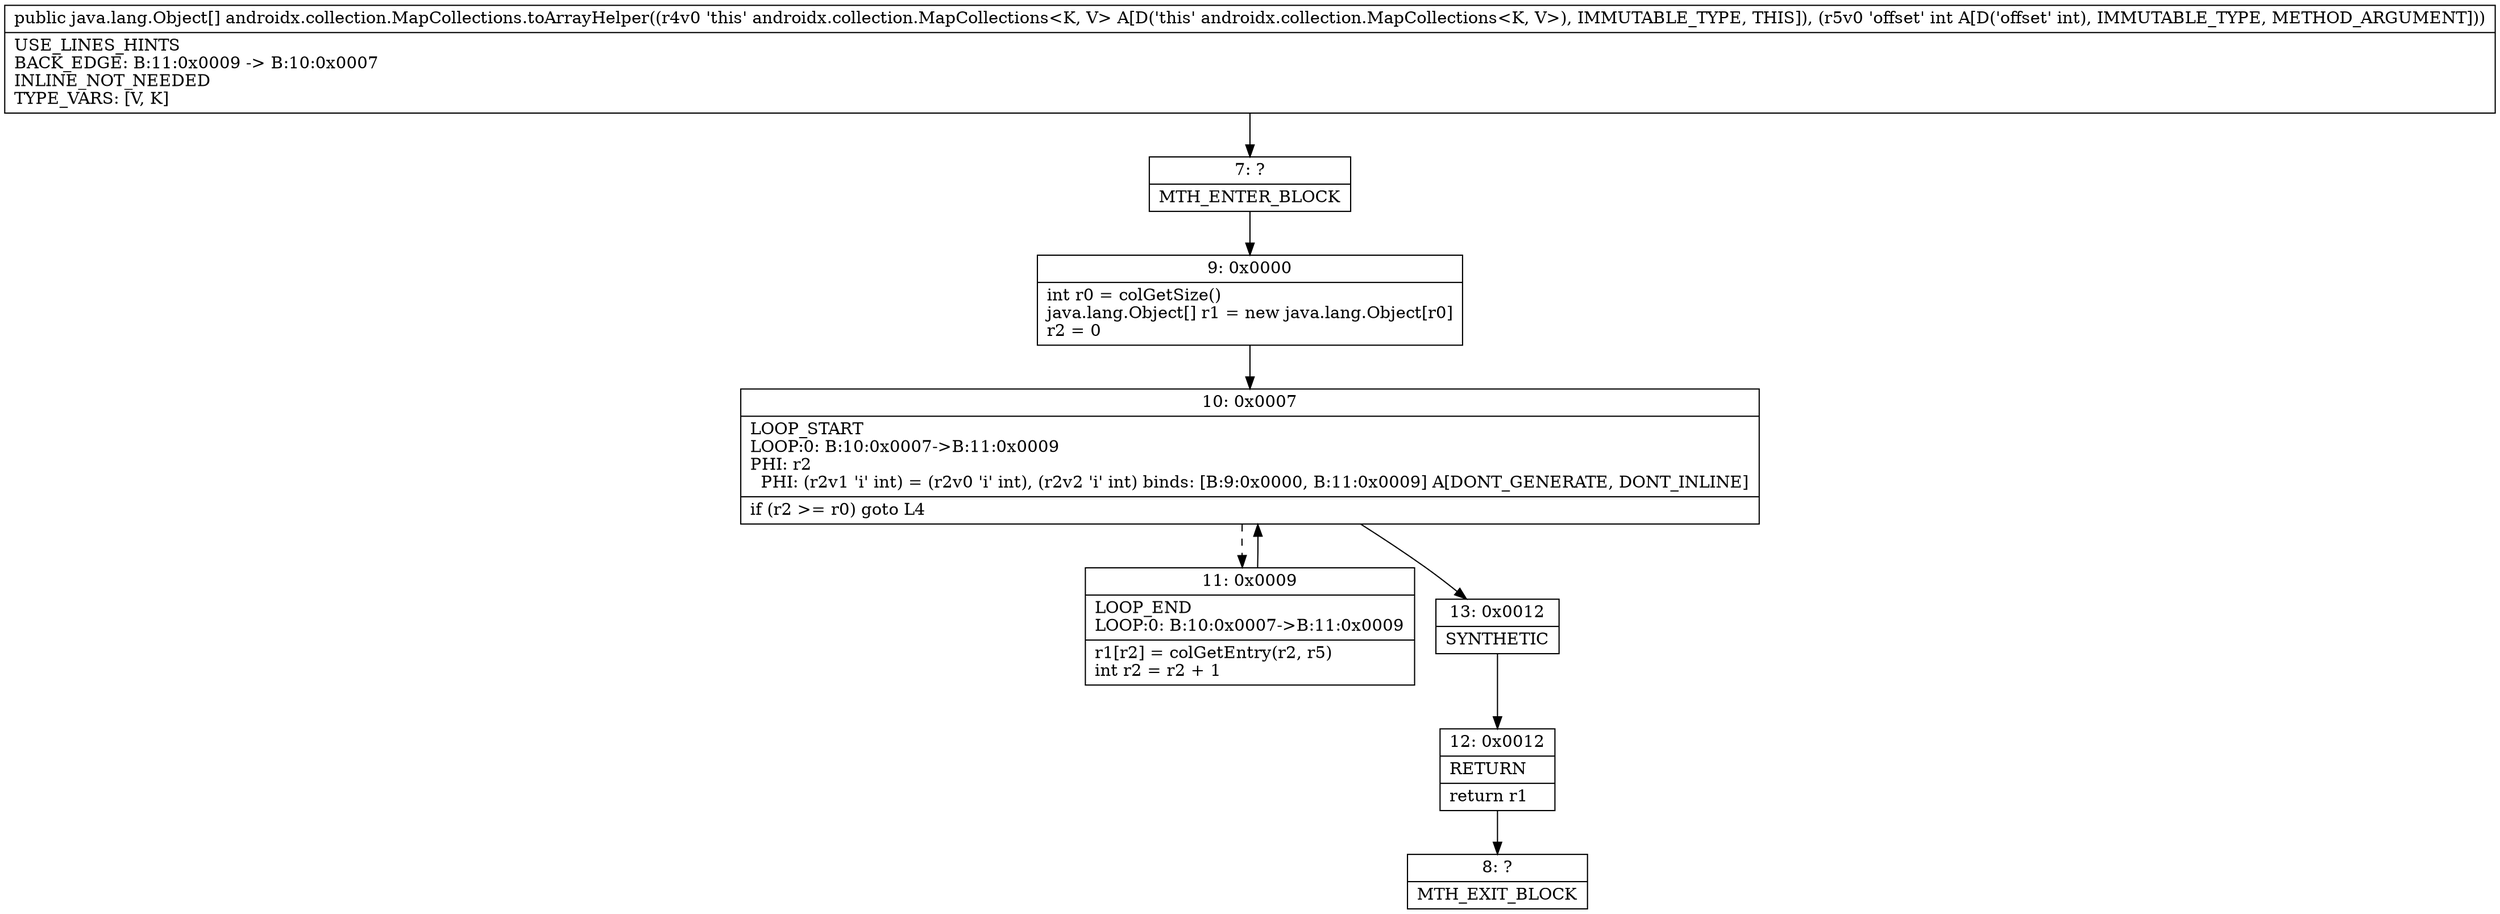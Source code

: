 digraph "CFG forandroidx.collection.MapCollections.toArrayHelper(I)[Ljava\/lang\/Object;" {
Node_7 [shape=record,label="{7\:\ ?|MTH_ENTER_BLOCK\l}"];
Node_9 [shape=record,label="{9\:\ 0x0000|int r0 = colGetSize()\ljava.lang.Object[] r1 = new java.lang.Object[r0]\lr2 = 0\l}"];
Node_10 [shape=record,label="{10\:\ 0x0007|LOOP_START\lLOOP:0: B:10:0x0007\-\>B:11:0x0009\lPHI: r2 \l  PHI: (r2v1 'i' int) = (r2v0 'i' int), (r2v2 'i' int) binds: [B:9:0x0000, B:11:0x0009] A[DONT_GENERATE, DONT_INLINE]\l|if (r2 \>= r0) goto L4\l}"];
Node_11 [shape=record,label="{11\:\ 0x0009|LOOP_END\lLOOP:0: B:10:0x0007\-\>B:11:0x0009\l|r1[r2] = colGetEntry(r2, r5)\lint r2 = r2 + 1\l}"];
Node_13 [shape=record,label="{13\:\ 0x0012|SYNTHETIC\l}"];
Node_12 [shape=record,label="{12\:\ 0x0012|RETURN\l|return r1\l}"];
Node_8 [shape=record,label="{8\:\ ?|MTH_EXIT_BLOCK\l}"];
MethodNode[shape=record,label="{public java.lang.Object[] androidx.collection.MapCollections.toArrayHelper((r4v0 'this' androidx.collection.MapCollections\<K, V\> A[D('this' androidx.collection.MapCollections\<K, V\>), IMMUTABLE_TYPE, THIS]), (r5v0 'offset' int A[D('offset' int), IMMUTABLE_TYPE, METHOD_ARGUMENT]))  | USE_LINES_HINTS\lBACK_EDGE: B:11:0x0009 \-\> B:10:0x0007\lINLINE_NOT_NEEDED\lTYPE_VARS: [V, K]\l}"];
MethodNode -> Node_7;Node_7 -> Node_9;
Node_9 -> Node_10;
Node_10 -> Node_11[style=dashed];
Node_10 -> Node_13;
Node_11 -> Node_10;
Node_13 -> Node_12;
Node_12 -> Node_8;
}

